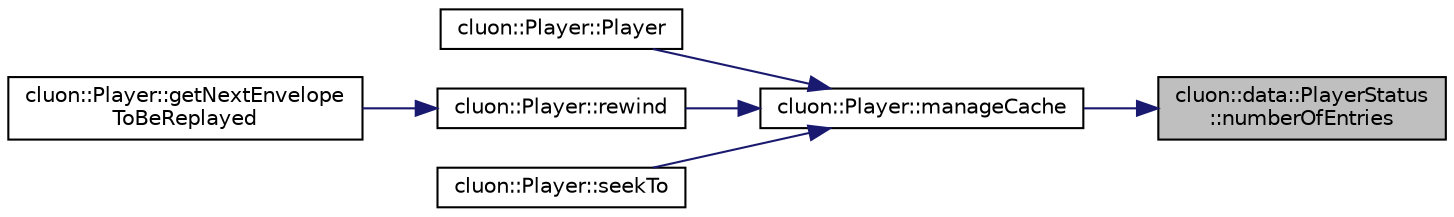 digraph "cluon::data::PlayerStatus::numberOfEntries"
{
 // LATEX_PDF_SIZE
  edge [fontname="Helvetica",fontsize="10",labelfontname="Helvetica",labelfontsize="10"];
  node [fontname="Helvetica",fontsize="10",shape=record];
  rankdir="RL";
  Node1 [label="cluon::data::PlayerStatus\l::numberOfEntries",height=0.2,width=0.4,color="black", fillcolor="grey75", style="filled", fontcolor="black",tooltip=" "];
  Node1 -> Node2 [dir="back",color="midnightblue",fontsize="10",style="solid"];
  Node2 [label="cluon::Player::manageCache",height=0.2,width=0.4,color="black", fillcolor="white", style="filled",URL="$classcluon_1_1Player.html#ac3ebe3e6290f4f0b46708f008a1e65a3",tooltip=" "];
  Node2 -> Node3 [dir="back",color="midnightblue",fontsize="10",style="solid"];
  Node3 [label="cluon::Player::Player",height=0.2,width=0.4,color="black", fillcolor="white", style="filled",URL="$classcluon_1_1Player.html#a8d1bdbed62ad11eedc1962ea136def69",tooltip=" "];
  Node2 -> Node4 [dir="back",color="midnightblue",fontsize="10",style="solid"];
  Node4 [label="cluon::Player::rewind",height=0.2,width=0.4,color="black", fillcolor="white", style="filled",URL="$classcluon_1_1Player.html#ad90a5653fa321958ecd740e7cff06cfa",tooltip=" "];
  Node4 -> Node5 [dir="back",color="midnightblue",fontsize="10",style="solid"];
  Node5 [label="cluon::Player::getNextEnvelope\lToBeReplayed",height=0.2,width=0.4,color="black", fillcolor="white", style="filled",URL="$classcluon_1_1Player.html#ad67d2152a3febb6ca11b23e116756dd3",tooltip=" "];
  Node2 -> Node6 [dir="back",color="midnightblue",fontsize="10",style="solid"];
  Node6 [label="cluon::Player::seekTo",height=0.2,width=0.4,color="black", fillcolor="white", style="filled",URL="$classcluon_1_1Player.html#af69486732eff5488498259b394c47ef4",tooltip=" "];
}

